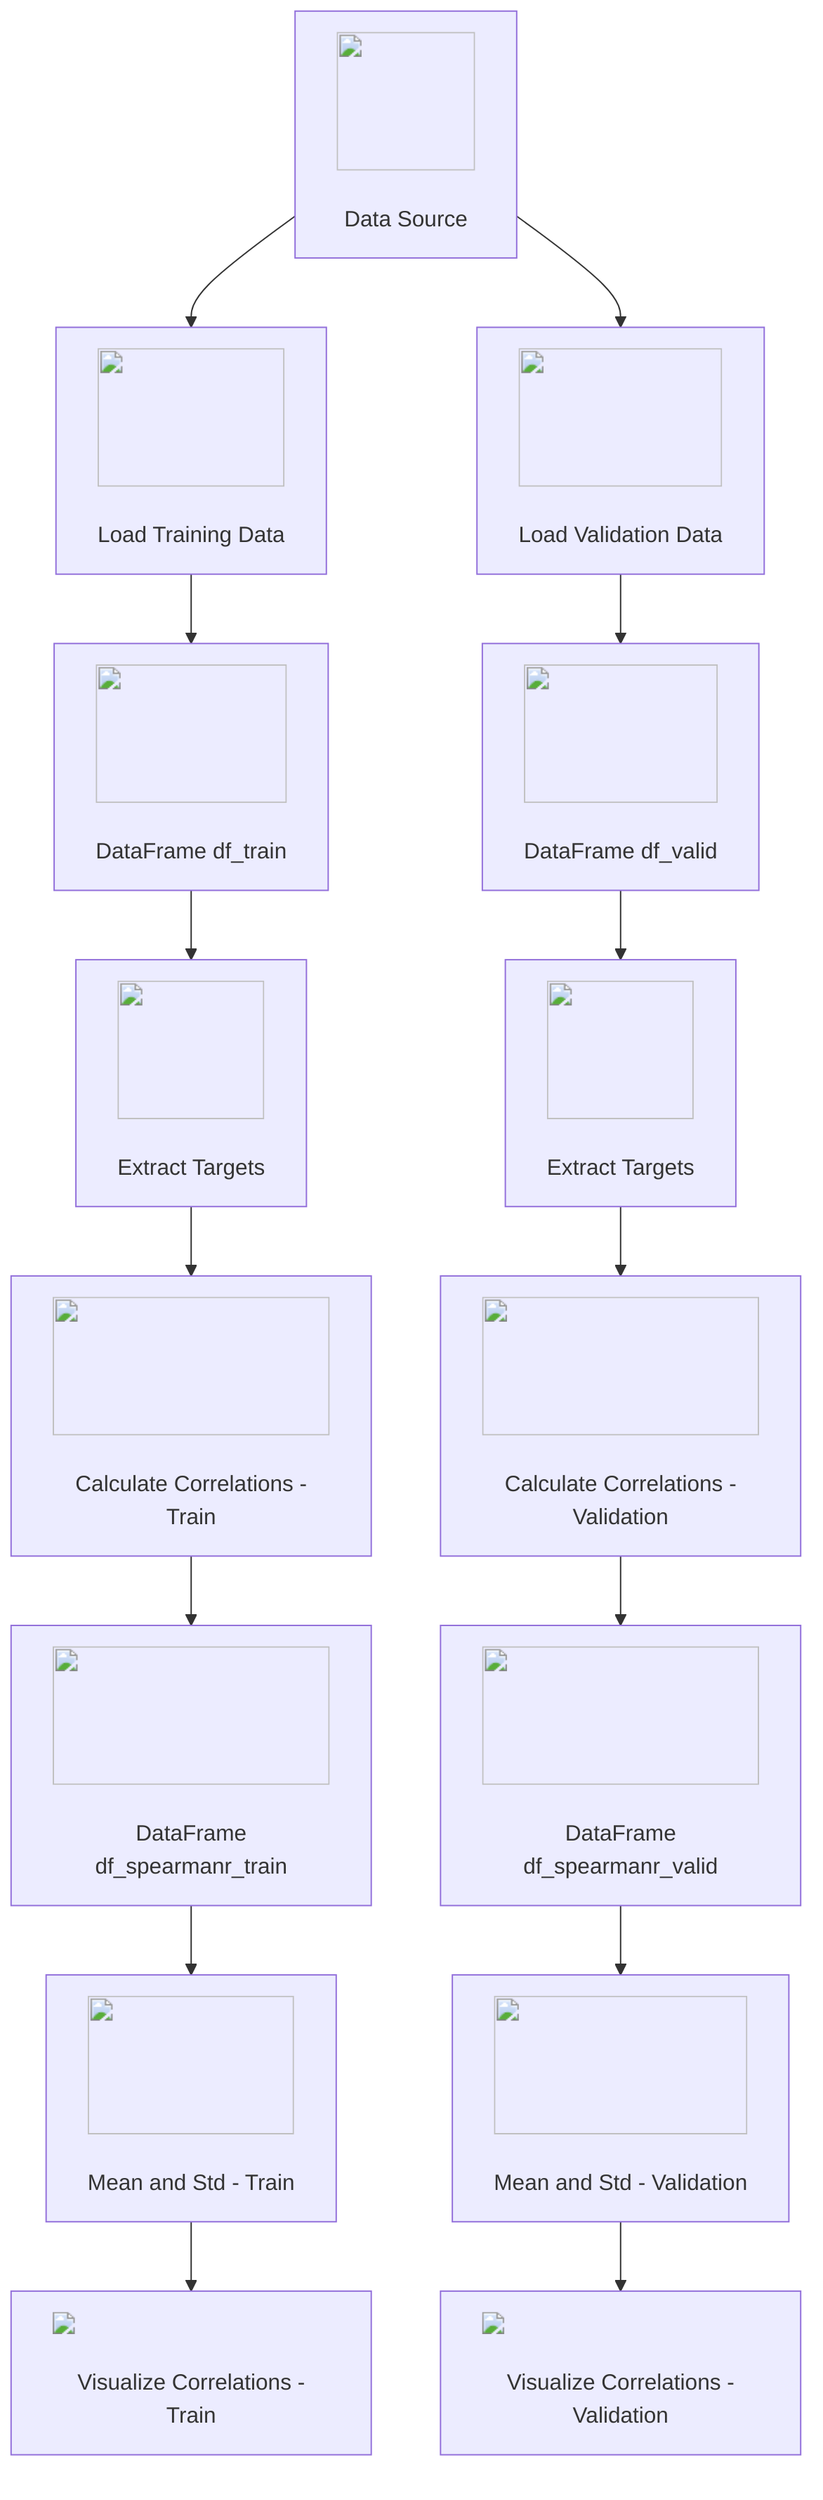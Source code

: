 graph TD;
    A["<img src='icons/database.svg' width=100 height=100/> <br/> Data Source"] --> B["<img src='icons/file.svg' width=100 height=100/> <br/> Load Training Data"];
    A --> C["<img src='icons/file.svg' width=100 height=100/> <br/> Load Validation Data"];
    B --> D["<img src='icons/table.svg' width=100 height=100/> <br/> DataFrame df_train"];
    C --> E["<img src='icons/table.svg' width=100 height=100/> <br/> DataFrame df_valid"];
    D --> F["<img src='icons/column_split.svg' width=100 height=100/> <br/> Extract Targets "];  
    E --> G["<img src='icons/column_split.svg' width=100 height=100/> <br/> Extract Targets "];
    F --> H["<img src='icons/brain.svg' width=100 height=100/> <br/> Calculate Correlations - Train"];
    G --> I["<img src='icons/brain.svg' width=100 height=100/> <br/> Calculate Correlations - Validation"];
    H --> J["<img src='icons/table.svg' width=100 height=100/> <br/> DataFrame df_spearmanr_train"];
    I --> K["<img src='icons/table.svg' width=100 height=100/> <br/> DataFrame df_spearmanr_valid"];
    J --> L["<img src='icons/table.svg' width=100 height=100/> <br/> Mean and Std - Train"];
    K --> M["<img src='icons/table.svg' width=100 height=100/> <br/> Mean and Std - Validation"];
    L --> N["<img src='dummy_plots/lineplot_template.svg'/> <br/> Visualize Correlations - Train"];
    M --> O["<img src='dummy_plots/lineplot_template.svg'/> <br/> Visualize Correlations - Validation"];